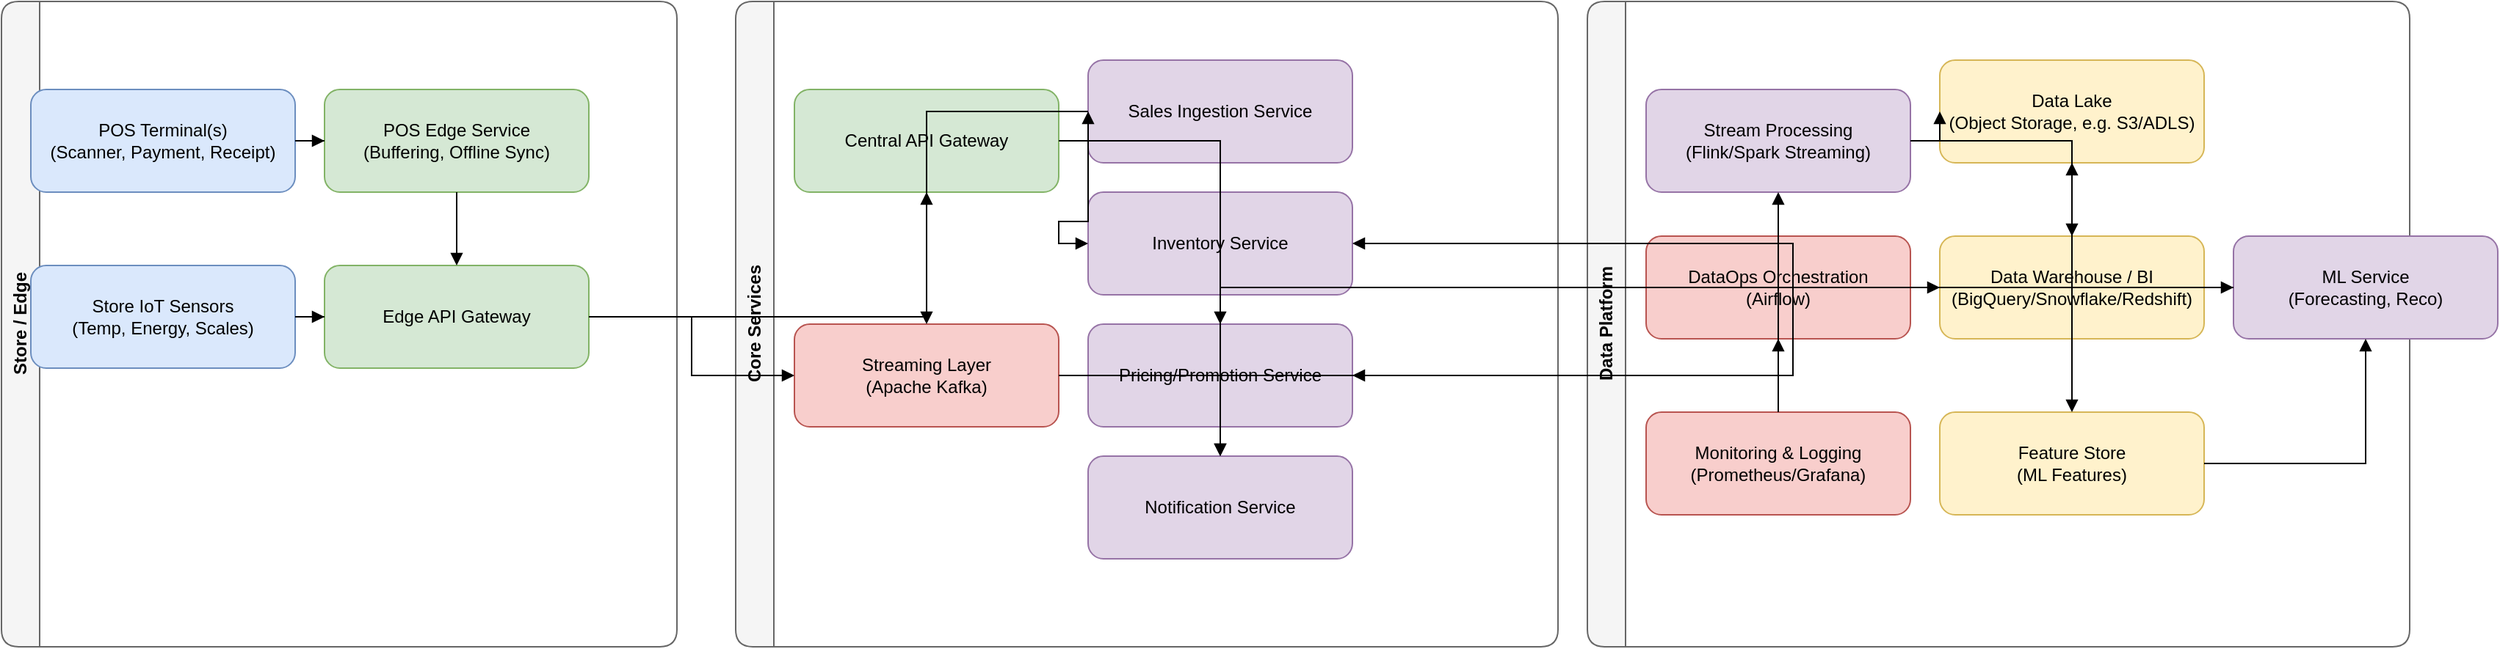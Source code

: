 <mxfile version="28.2.7">
  <diagram name="POS_Microservice_Architecture" id="-jMIbYz84GLAlr-iyTnj">
    <mxGraphModel dx="1635" dy="1364" grid="1" gridSize="10" guides="1" tooltips="1" connect="1" arrows="1" fold="1" page="1" pageScale="1" pageWidth="827" pageHeight="1169" math="0" shadow="0">
      <root>
        <mxCell id="0" />
        <mxCell id="1" parent="0" />
        <mxCell id="njJukKCMJdsK1ICvW-uf-1" value="Store / Edge" style="swimlane;rounded=1;html=1;horizontal=0;startSize=26;fillColor=#f5f5f5;strokeColor=#666666;fontStyle=1;" vertex="1" parent="1">
          <mxGeometry x="390" y="410" width="460" height="440" as="geometry" />
        </mxCell>
        <mxCell id="njJukKCMJdsK1ICvW-uf-2" value="Core Services" style="swimlane;rounded=1;html=1;horizontal=0;startSize=26;fillColor=#f5f5f5;strokeColor=#666666;fontStyle=1;" vertex="1" parent="1">
          <mxGeometry x="890" y="410" width="560" height="440" as="geometry" />
        </mxCell>
        <mxCell id="njJukKCMJdsK1ICvW-uf-3" value="Data Platform" style="swimlane;rounded=1;html=1;horizontal=0;startSize=26;fillColor=#f5f5f5;strokeColor=#666666;fontStyle=1;" vertex="1" parent="1">
          <mxGeometry x="1470" y="410" width="560" height="440" as="geometry" />
        </mxCell>
        <mxCell id="njJukKCMJdsK1ICvW-uf-4" value="POS Terminal(s)&#xa;(Scanner, Payment, Receipt)" style="rounded=1;whiteSpace=wrap;html=1;fillColor=#dae8fc;strokeColor=#6c8ebf;fontSize=12;" vertex="1" parent="1">
          <mxGeometry x="410" y="470" width="180" height="70" as="geometry" />
        </mxCell>
        <mxCell id="njJukKCMJdsK1ICvW-uf-5" value="POS Edge Service&#xa;(Buffering, Offline Sync)" style="rounded=1;whiteSpace=wrap;html=1;fillColor=#d5e8d4;strokeColor=#82b366;fontSize=12;" vertex="1" parent="1">
          <mxGeometry x="610" y="470" width="180" height="70" as="geometry" />
        </mxCell>
        <mxCell id="njJukKCMJdsK1ICvW-uf-6" value="Store IoT Sensors&#xa;(Temp, Energy, Scales)" style="rounded=1;whiteSpace=wrap;html=1;fillColor=#dae8fc;strokeColor=#6c8ebf;fontSize=12;" vertex="1" parent="1">
          <mxGeometry x="410" y="590" width="180" height="70" as="geometry" />
        </mxCell>
        <mxCell id="njJukKCMJdsK1ICvW-uf-7" value="Edge API Gateway" style="rounded=1;whiteSpace=wrap;html=1;fillColor=#d5e8d4;strokeColor=#82b366;fontSize=12;" vertex="1" parent="1">
          <mxGeometry x="610" y="590" width="180" height="70" as="geometry" />
        </mxCell>
        <mxCell id="njJukKCMJdsK1ICvW-uf-8" value="Central API Gateway" style="rounded=1;whiteSpace=wrap;html=1;fillColor=#d5e8d4;strokeColor=#82b366;fontSize=12;" vertex="1" parent="1">
          <mxGeometry x="930" y="470" width="180" height="70" as="geometry" />
        </mxCell>
        <mxCell id="njJukKCMJdsK1ICvW-uf-9" value="Sales Ingestion Service" style="rounded=1;whiteSpace=wrap;html=1;fillColor=#e1d5e7;strokeColor=#9673a6;fontSize=12;" vertex="1" parent="1">
          <mxGeometry x="1130" y="450" width="180" height="70" as="geometry" />
        </mxCell>
        <mxCell id="njJukKCMJdsK1ICvW-uf-10" value="Inventory Service" style="rounded=1;whiteSpace=wrap;html=1;fillColor=#e1d5e7;strokeColor=#9673a6;fontSize=12;" vertex="1" parent="1">
          <mxGeometry x="1130" y="540" width="180" height="70" as="geometry" />
        </mxCell>
        <mxCell id="njJukKCMJdsK1ICvW-uf-11" value="Pricing/Promotion Service" style="rounded=1;whiteSpace=wrap;html=1;fillColor=#e1d5e7;strokeColor=#9673a6;fontSize=12;" vertex="1" parent="1">
          <mxGeometry x="1130" y="630" width="180" height="70" as="geometry" />
        </mxCell>
        <mxCell id="njJukKCMJdsK1ICvW-uf-12" value="Notification Service" style="rounded=1;whiteSpace=wrap;html=1;fillColor=#e1d5e7;strokeColor=#9673a6;fontSize=12;" vertex="1" parent="1">
          <mxGeometry x="1130" y="720" width="180" height="70" as="geometry" />
        </mxCell>
        <mxCell id="njJukKCMJdsK1ICvW-uf-13" value="Streaming Layer&#xa;(Apache Kafka)" style="rounded=1;whiteSpace=wrap;html=1;fillColor=#f8cecc;strokeColor=#b85450;fontSize=12;" vertex="1" parent="1">
          <mxGeometry x="930" y="630" width="180" height="70" as="geometry" />
        </mxCell>
        <mxCell id="njJukKCMJdsK1ICvW-uf-14" value="Stream Processing&#xa;(Flink/Spark Streaming)" style="rounded=1;whiteSpace=wrap;html=1;fillColor=#e1d5e7;strokeColor=#9673a6;fontSize=12;" vertex="1" parent="1">
          <mxGeometry x="1510" y="470" width="180" height="70" as="geometry" />
        </mxCell>
        <mxCell id="njJukKCMJdsK1ICvW-uf-15" value="DataOps Orchestration&#xa;(Airflow)" style="rounded=1;whiteSpace=wrap;html=1;fillColor=#f8cecc;strokeColor=#b85450;fontSize=12;" vertex="1" parent="1">
          <mxGeometry x="1510" y="570" width="180" height="70" as="geometry" />
        </mxCell>
        <mxCell id="njJukKCMJdsK1ICvW-uf-16" value="Data Lake&#xa;(Object Storage, e.g. S3/ADLS)" style="rounded=1;whiteSpace=wrap;html=1;fillColor=#fff2cc;strokeColor=#d6b656;fontSize=12;" vertex="1" parent="1">
          <mxGeometry x="1710" y="450" width="180" height="70" as="geometry" />
        </mxCell>
        <mxCell id="njJukKCMJdsK1ICvW-uf-17" value="Data Warehouse / BI&#xa;(BigQuery/Snowflake/Redshift)" style="rounded=1;whiteSpace=wrap;html=1;fillColor=#fff2cc;strokeColor=#d6b656;fontSize=12;" vertex="1" parent="1">
          <mxGeometry x="1710" y="570" width="180" height="70" as="geometry" />
        </mxCell>
        <mxCell id="njJukKCMJdsK1ICvW-uf-18" value="Feature Store&#xa;(ML Features)" style="rounded=1;whiteSpace=wrap;html=1;fillColor=#fff2cc;strokeColor=#d6b656;fontSize=12;" vertex="1" parent="1">
          <mxGeometry x="1710" y="690" width="180" height="70" as="geometry" />
        </mxCell>
        <mxCell id="njJukKCMJdsK1ICvW-uf-19" value="ML Service&#xa;(Forecasting, Reco)" style="rounded=1;whiteSpace=wrap;html=1;fillColor=#e1d5e7;strokeColor=#9673a6;fontSize=12;" vertex="1" parent="1">
          <mxGeometry x="1910" y="570" width="180" height="70" as="geometry" />
        </mxCell>
        <mxCell id="njJukKCMJdsK1ICvW-uf-20" value="Monitoring &amp; Logging&#xa;(Prometheus/Grafana)" style="rounded=1;whiteSpace=wrap;html=1;fillColor=#f8cecc;strokeColor=#b85450;fontSize=12;" vertex="1" parent="1">
          <mxGeometry x="1510" y="690" width="180" height="70" as="geometry" />
        </mxCell>
        <mxCell id="njJukKCMJdsK1ICvW-uf-21" value="" style="endArrow=block;rounded=0;edgeStyle=orthogonalEdgeStyle;orthogonalLoop=1;jettySize=auto;html=1;" edge="1" parent="1" source="njJukKCMJdsK1ICvW-uf-4" target="njJukKCMJdsK1ICvW-uf-5">
          <mxGeometry relative="1" as="geometry" />
        </mxCell>
        <mxCell id="njJukKCMJdsK1ICvW-uf-22" value="" style="endArrow=block;rounded=0;edgeStyle=orthogonalEdgeStyle;orthogonalLoop=1;jettySize=auto;html=1;" edge="1" parent="1" source="njJukKCMJdsK1ICvW-uf-5" target="njJukKCMJdsK1ICvW-uf-7">
          <mxGeometry relative="1" as="geometry" />
        </mxCell>
        <mxCell id="njJukKCMJdsK1ICvW-uf-23" value="" style="endArrow=block;rounded=0;edgeStyle=orthogonalEdgeStyle;orthogonalLoop=1;jettySize=auto;html=1;" edge="1" parent="1" source="njJukKCMJdsK1ICvW-uf-7" target="njJukKCMJdsK1ICvW-uf-8">
          <mxGeometry relative="1" as="geometry" />
        </mxCell>
        <mxCell id="njJukKCMJdsK1ICvW-uf-24" value="" style="endArrow=block;rounded=0;edgeStyle=orthogonalEdgeStyle;orthogonalLoop=1;jettySize=auto;html=1;" edge="1" parent="1" source="njJukKCMJdsK1ICvW-uf-6" target="njJukKCMJdsK1ICvW-uf-7">
          <mxGeometry relative="1" as="geometry" />
        </mxCell>
        <mxCell id="njJukKCMJdsK1ICvW-uf-25" value="" style="endArrow=block;rounded=0;edgeStyle=orthogonalEdgeStyle;orthogonalLoop=1;jettySize=auto;html=1;" edge="1" parent="1" source="njJukKCMJdsK1ICvW-uf-8" target="njJukKCMJdsK1ICvW-uf-9">
          <mxGeometry relative="1" as="geometry" />
        </mxCell>
        <mxCell id="njJukKCMJdsK1ICvW-uf-26" value="" style="endArrow=block;rounded=0;edgeStyle=orthogonalEdgeStyle;orthogonalLoop=1;jettySize=auto;html=1;" edge="1" parent="1" source="njJukKCMJdsK1ICvW-uf-8" target="njJukKCMJdsK1ICvW-uf-10">
          <mxGeometry relative="1" as="geometry" />
        </mxCell>
        <mxCell id="njJukKCMJdsK1ICvW-uf-27" value="" style="endArrow=block;rounded=0;edgeStyle=orthogonalEdgeStyle;orthogonalLoop=1;jettySize=auto;html=1;" edge="1" parent="1" source="njJukKCMJdsK1ICvW-uf-8" target="njJukKCMJdsK1ICvW-uf-11">
          <mxGeometry relative="1" as="geometry" />
        </mxCell>
        <mxCell id="njJukKCMJdsK1ICvW-uf-28" value="" style="endArrow=block;rounded=0;edgeStyle=orthogonalEdgeStyle;orthogonalLoop=1;jettySize=auto;html=1;" edge="1" parent="1" source="njJukKCMJdsK1ICvW-uf-8" target="njJukKCMJdsK1ICvW-uf-12">
          <mxGeometry relative="1" as="geometry" />
        </mxCell>
        <mxCell id="njJukKCMJdsK1ICvW-uf-29" value="" style="endArrow=block;rounded=0;edgeStyle=orthogonalEdgeStyle;orthogonalLoop=1;jettySize=auto;html=1;" edge="1" parent="1" source="njJukKCMJdsK1ICvW-uf-9" target="njJukKCMJdsK1ICvW-uf-13">
          <mxGeometry relative="1" as="geometry" />
        </mxCell>
        <mxCell id="njJukKCMJdsK1ICvW-uf-30" value="" style="endArrow=block;rounded=0;edgeStyle=orthogonalEdgeStyle;orthogonalLoop=1;jettySize=auto;html=1;" edge="1" parent="1" source="njJukKCMJdsK1ICvW-uf-7" target="njJukKCMJdsK1ICvW-uf-13">
          <mxGeometry relative="1" as="geometry" />
        </mxCell>
        <mxCell id="njJukKCMJdsK1ICvW-uf-31" value="" style="endArrow=block;rounded=0;edgeStyle=orthogonalEdgeStyle;orthogonalLoop=1;jettySize=auto;html=1;" edge="1" parent="1" source="njJukKCMJdsK1ICvW-uf-13" target="njJukKCMJdsK1ICvW-uf-14">
          <mxGeometry relative="1" as="geometry" />
        </mxCell>
        <mxCell id="njJukKCMJdsK1ICvW-uf-32" value="" style="endArrow=block;rounded=0;edgeStyle=orthogonalEdgeStyle;orthogonalLoop=1;jettySize=auto;html=1;" edge="1" parent="1" source="njJukKCMJdsK1ICvW-uf-14" target="njJukKCMJdsK1ICvW-uf-16">
          <mxGeometry relative="1" as="geometry" />
        </mxCell>
        <mxCell id="njJukKCMJdsK1ICvW-uf-33" value="" style="endArrow=block;rounded=0;edgeStyle=orthogonalEdgeStyle;orthogonalLoop=1;jettySize=auto;html=1;" edge="1" parent="1" source="njJukKCMJdsK1ICvW-uf-14" target="njJukKCMJdsK1ICvW-uf-17">
          <mxGeometry relative="1" as="geometry" />
        </mxCell>
        <mxCell id="njJukKCMJdsK1ICvW-uf-34" value="" style="endArrow=block;rounded=0;edgeStyle=orthogonalEdgeStyle;orthogonalLoop=1;jettySize=auto;html=1;" edge="1" parent="1" source="njJukKCMJdsK1ICvW-uf-14" target="njJukKCMJdsK1ICvW-uf-18">
          <mxGeometry relative="1" as="geometry" />
        </mxCell>
        <mxCell id="njJukKCMJdsK1ICvW-uf-35" value="" style="endArrow=block;rounded=0;edgeStyle=orthogonalEdgeStyle;orthogonalLoop=1;jettySize=auto;html=1;" edge="1" parent="1" source="njJukKCMJdsK1ICvW-uf-15" target="njJukKCMJdsK1ICvW-uf-16">
          <mxGeometry relative="1" as="geometry" />
        </mxCell>
        <mxCell id="njJukKCMJdsK1ICvW-uf-36" value="" style="endArrow=block;rounded=0;edgeStyle=orthogonalEdgeStyle;orthogonalLoop=1;jettySize=auto;html=1;" edge="1" parent="1" source="njJukKCMJdsK1ICvW-uf-15" target="njJukKCMJdsK1ICvW-uf-17">
          <mxGeometry relative="1" as="geometry" />
        </mxCell>
        <mxCell id="njJukKCMJdsK1ICvW-uf-37" value="" style="endArrow=block;rounded=0;edgeStyle=orthogonalEdgeStyle;orthogonalLoop=1;jettySize=auto;html=1;" edge="1" parent="1" source="njJukKCMJdsK1ICvW-uf-20" target="njJukKCMJdsK1ICvW-uf-15">
          <mxGeometry relative="1" as="geometry" />
        </mxCell>
        <mxCell id="njJukKCMJdsK1ICvW-uf-38" value="" style="endArrow=block;rounded=0;edgeStyle=orthogonalEdgeStyle;orthogonalLoop=1;jettySize=auto;html=1;" edge="1" parent="1" source="njJukKCMJdsK1ICvW-uf-18" target="njJukKCMJdsK1ICvW-uf-19">
          <mxGeometry relative="1" as="geometry" />
        </mxCell>
        <mxCell id="njJukKCMJdsK1ICvW-uf-39" value="" style="endArrow=block;rounded=0;edgeStyle=orthogonalEdgeStyle;orthogonalLoop=1;jettySize=auto;html=1;" edge="1" parent="1" source="njJukKCMJdsK1ICvW-uf-17" target="njJukKCMJdsK1ICvW-uf-19">
          <mxGeometry relative="1" as="geometry" />
        </mxCell>
        <mxCell id="njJukKCMJdsK1ICvW-uf-40" value="" style="endArrow=block;rounded=0;edgeStyle=orthogonalEdgeStyle;orthogonalLoop=1;jettySize=auto;html=1;" edge="1" parent="1" source="njJukKCMJdsK1ICvW-uf-19" target="njJukKCMJdsK1ICvW-uf-11">
          <mxGeometry relative="1" as="geometry" />
        </mxCell>
        <mxCell id="njJukKCMJdsK1ICvW-uf-41" value="" style="endArrow=block;rounded=0;edgeStyle=orthogonalEdgeStyle;orthogonalLoop=1;jettySize=auto;html=1;" edge="1" parent="1" source="njJukKCMJdsK1ICvW-uf-19" target="njJukKCMJdsK1ICvW-uf-10">
          <mxGeometry relative="1" as="geometry" />
        </mxCell>
        <mxCell id="njJukKCMJdsK1ICvW-uf-42" value="" style="endArrow=block;rounded=0;edgeStyle=orthogonalEdgeStyle;orthogonalLoop=1;jettySize=auto;html=1;" edge="1" parent="1" source="njJukKCMJdsK1ICvW-uf-17" target="njJukKCMJdsK1ICvW-uf-12">
          <mxGeometry relative="1" as="geometry" />
        </mxCell>
      </root>
    </mxGraphModel>
  </diagram>
</mxfile>
